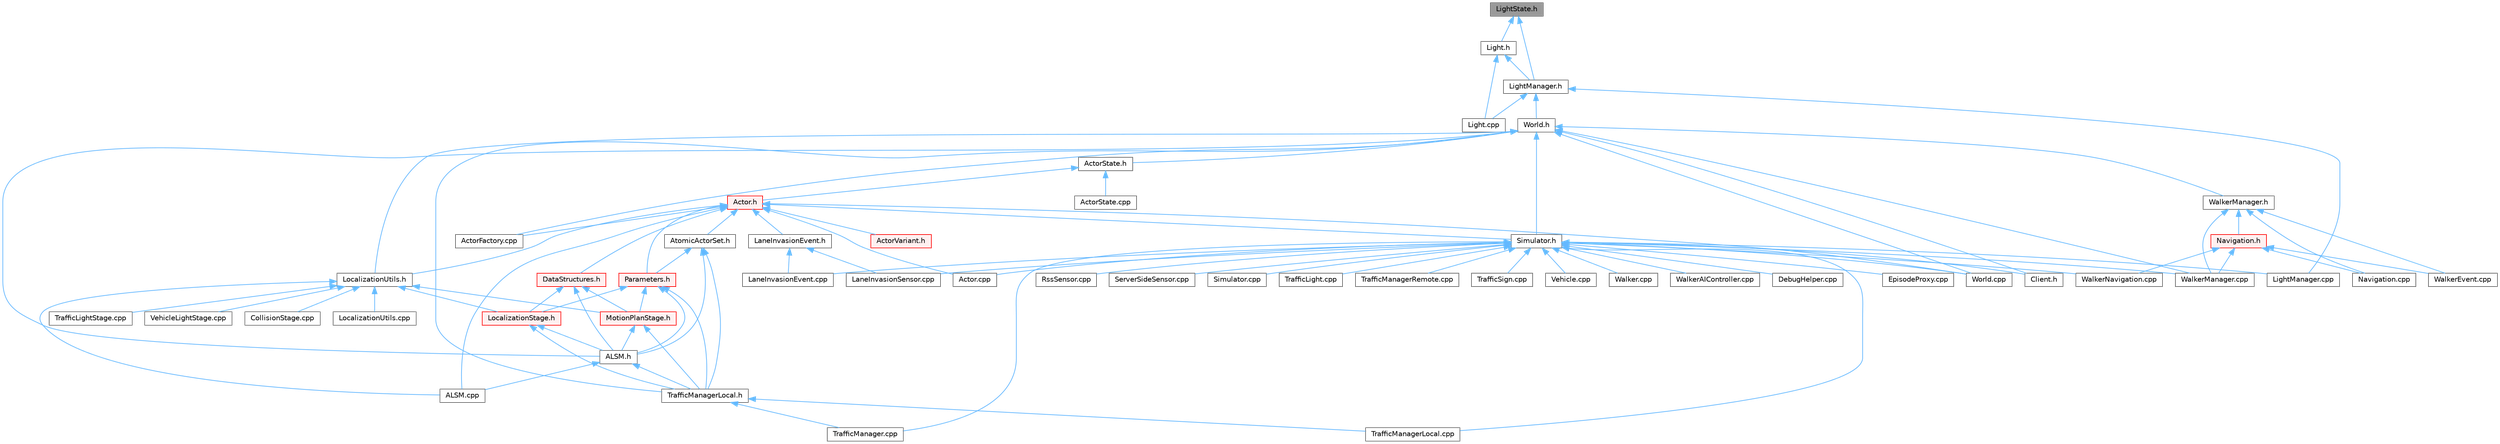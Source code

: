 digraph "LightState.h"
{
 // INTERACTIVE_SVG=YES
 // LATEX_PDF_SIZE
  bgcolor="transparent";
  edge [fontname=Helvetica,fontsize=10,labelfontname=Helvetica,labelfontsize=10];
  node [fontname=Helvetica,fontsize=10,shape=box,height=0.2,width=0.4];
  Node1 [id="Node000001",label="LightState.h",height=0.2,width=0.4,color="gray40", fillcolor="grey60", style="filled", fontcolor="black",tooltip=" "];
  Node1 -> Node2 [id="edge1_Node000001_Node000002",dir="back",color="steelblue1",style="solid",tooltip=" "];
  Node2 [id="Node000002",label="Light.h",height=0.2,width=0.4,color="grey40", fillcolor="white", style="filled",URL="$d4/d73/Light_8h.html",tooltip=" "];
  Node2 -> Node3 [id="edge2_Node000002_Node000003",dir="back",color="steelblue1",style="solid",tooltip=" "];
  Node3 [id="Node000003",label="Light.cpp",height=0.2,width=0.4,color="grey40", fillcolor="white", style="filled",URL="$d2/d41/Light_8cpp.html",tooltip=" "];
  Node2 -> Node4 [id="edge3_Node000002_Node000004",dir="back",color="steelblue1",style="solid",tooltip=" "];
  Node4 [id="Node000004",label="LightManager.h",height=0.2,width=0.4,color="grey40", fillcolor="white", style="filled",URL="$dd/d9a/LightManager_8h.html",tooltip=" "];
  Node4 -> Node3 [id="edge4_Node000004_Node000003",dir="back",color="steelblue1",style="solid",tooltip=" "];
  Node4 -> Node5 [id="edge5_Node000004_Node000005",dir="back",color="steelblue1",style="solid",tooltip=" "];
  Node5 [id="Node000005",label="LightManager.cpp",height=0.2,width=0.4,color="grey40", fillcolor="white", style="filled",URL="$d3/d1d/LightManager_8cpp.html",tooltip=" "];
  Node4 -> Node6 [id="edge6_Node000004_Node000006",dir="back",color="steelblue1",style="solid",tooltip=" "];
  Node6 [id="Node000006",label="World.h",height=0.2,width=0.4,color="grey40", fillcolor="white", style="filled",URL="$dd/d5b/World_8h.html",tooltip=" "];
  Node6 -> Node7 [id="edge7_Node000006_Node000007",dir="back",color="steelblue1",style="solid",tooltip=" "];
  Node7 [id="Node000007",label="ALSM.h",height=0.2,width=0.4,color="grey40", fillcolor="white", style="filled",URL="$dc/d2c/ALSM_8h.html",tooltip=" "];
  Node7 -> Node8 [id="edge8_Node000007_Node000008",dir="back",color="steelblue1",style="solid",tooltip=" "];
  Node8 [id="Node000008",label="ALSM.cpp",height=0.2,width=0.4,color="grey40", fillcolor="white", style="filled",URL="$d9/da8/ALSM_8cpp.html",tooltip=" "];
  Node7 -> Node9 [id="edge9_Node000007_Node000009",dir="back",color="steelblue1",style="solid",tooltip=" "];
  Node9 [id="Node000009",label="TrafficManagerLocal.h",height=0.2,width=0.4,color="grey40", fillcolor="white", style="filled",URL="$db/ddf/TrafficManagerLocal_8h.html",tooltip=" "];
  Node9 -> Node10 [id="edge10_Node000009_Node000010",dir="back",color="steelblue1",style="solid",tooltip=" "];
  Node10 [id="Node000010",label="TrafficManager.cpp",height=0.2,width=0.4,color="grey40", fillcolor="white", style="filled",URL="$db/d04/TrafficManager_8cpp.html",tooltip=" "];
  Node9 -> Node11 [id="edge11_Node000009_Node000011",dir="back",color="steelblue1",style="solid",tooltip=" "];
  Node11 [id="Node000011",label="TrafficManagerLocal.cpp",height=0.2,width=0.4,color="grey40", fillcolor="white", style="filled",URL="$da/d53/TrafficManagerLocal_8cpp.html",tooltip=" "];
  Node6 -> Node12 [id="edge12_Node000006_Node000012",dir="back",color="steelblue1",style="solid",tooltip=" "];
  Node12 [id="Node000012",label="ActorFactory.cpp",height=0.2,width=0.4,color="grey40", fillcolor="white", style="filled",URL="$df/dd6/ActorFactory_8cpp.html",tooltip=" "];
  Node6 -> Node13 [id="edge13_Node000006_Node000013",dir="back",color="steelblue1",style="solid",tooltip=" "];
  Node13 [id="Node000013",label="ActorState.h",height=0.2,width=0.4,color="grey40", fillcolor="white", style="filled",URL="$d4/d22/client_2detail_2ActorState_8h.html",tooltip=" "];
  Node13 -> Node14 [id="edge14_Node000013_Node000014",dir="back",color="steelblue1",style="solid",tooltip=" "];
  Node14 [id="Node000014",label="Actor.h",height=0.2,width=0.4,color="red", fillcolor="#FFF0F0", style="filled",URL="$da/d48/client_2Actor_8h.html",tooltip=" "];
  Node14 -> Node8 [id="edge15_Node000014_Node000008",dir="back",color="steelblue1",style="solid",tooltip=" "];
  Node14 -> Node15 [id="edge16_Node000014_Node000015",dir="back",color="steelblue1",style="solid",tooltip=" "];
  Node15 [id="Node000015",label="Actor.cpp",height=0.2,width=0.4,color="grey40", fillcolor="white", style="filled",URL="$d4/d34/Actor_8cpp.html",tooltip=" "];
  Node14 -> Node12 [id="edge17_Node000014_Node000012",dir="back",color="steelblue1",style="solid",tooltip=" "];
  Node14 -> Node16 [id="edge18_Node000014_Node000016",dir="back",color="steelblue1",style="solid",tooltip=" "];
  Node16 [id="Node000016",label="ActorVariant.h",height=0.2,width=0.4,color="red", fillcolor="#FFF0F0", style="filled",URL="$d9/d0d/ActorVariant_8h.html",tooltip=" "];
  Node14 -> Node43 [id="edge19_Node000014_Node000043",dir="back",color="steelblue1",style="solid",tooltip=" "];
  Node43 [id="Node000043",label="AtomicActorSet.h",height=0.2,width=0.4,color="grey40", fillcolor="white", style="filled",URL="$dd/dfa/AtomicActorSet_8h.html",tooltip=" "];
  Node43 -> Node7 [id="edge20_Node000043_Node000007",dir="back",color="steelblue1",style="solid",tooltip=" "];
  Node43 -> Node44 [id="edge21_Node000043_Node000044",dir="back",color="steelblue1",style="solid",tooltip=" "];
  Node44 [id="Node000044",label="Parameters.h",height=0.2,width=0.4,color="red", fillcolor="#FFF0F0", style="filled",URL="$d9/dd7/Parameters_8h.html",tooltip=" "];
  Node44 -> Node7 [id="edge22_Node000044_Node000007",dir="back",color="steelblue1",style="solid",tooltip=" "];
  Node44 -> Node22 [id="edge23_Node000044_Node000022",dir="back",color="steelblue1",style="solid",tooltip=" "];
  Node22 [id="Node000022",label="LocalizationStage.h",height=0.2,width=0.4,color="red", fillcolor="#FFF0F0", style="filled",URL="$d9/df4/LocalizationStage_8h.html",tooltip=" "];
  Node22 -> Node7 [id="edge24_Node000022_Node000007",dir="back",color="steelblue1",style="solid",tooltip=" "];
  Node22 -> Node9 [id="edge25_Node000022_Node000009",dir="back",color="steelblue1",style="solid",tooltip=" "];
  Node44 -> Node25 [id="edge26_Node000044_Node000025",dir="back",color="steelblue1",style="solid",tooltip=" "];
  Node25 [id="Node000025",label="MotionPlanStage.h",height=0.2,width=0.4,color="red", fillcolor="#FFF0F0", style="filled",URL="$d3/d00/MotionPlanStage_8h.html",tooltip=" "];
  Node25 -> Node7 [id="edge27_Node000025_Node000007",dir="back",color="steelblue1",style="solid",tooltip=" "];
  Node25 -> Node9 [id="edge28_Node000025_Node000009",dir="back",color="steelblue1",style="solid",tooltip=" "];
  Node44 -> Node9 [id="edge29_Node000044_Node000009",dir="back",color="steelblue1",style="solid",tooltip=" "];
  Node43 -> Node9 [id="edge30_Node000043_Node000009",dir="back",color="steelblue1",style="solid",tooltip=" "];
  Node14 -> Node49 [id="edge31_Node000014_Node000049",dir="back",color="steelblue1",style="solid",tooltip=" "];
  Node49 [id="Node000049",label="DataStructures.h",height=0.2,width=0.4,color="red", fillcolor="#FFF0F0", style="filled",URL="$d0/d49/DataStructures_8h.html",tooltip=" "];
  Node49 -> Node7 [id="edge32_Node000049_Node000007",dir="back",color="steelblue1",style="solid",tooltip=" "];
  Node49 -> Node22 [id="edge33_Node000049_Node000022",dir="back",color="steelblue1",style="solid",tooltip=" "];
  Node49 -> Node25 [id="edge34_Node000049_Node000025",dir="back",color="steelblue1",style="solid",tooltip=" "];
  Node14 -> Node53 [id="edge35_Node000014_Node000053",dir="back",color="steelblue1",style="solid",tooltip=" "];
  Node53 [id="Node000053",label="LaneInvasionEvent.h",height=0.2,width=0.4,color="grey40", fillcolor="white", style="filled",URL="$de/d3a/LaneInvasionEvent_8h.html",tooltip=" "];
  Node53 -> Node54 [id="edge36_Node000053_Node000054",dir="back",color="steelblue1",style="solid",tooltip=" "];
  Node54 [id="Node000054",label="LaneInvasionEvent.cpp",height=0.2,width=0.4,color="grey40", fillcolor="white", style="filled",URL="$d6/d75/LaneInvasionEvent_8cpp.html",tooltip=" "];
  Node53 -> Node55 [id="edge37_Node000053_Node000055",dir="back",color="steelblue1",style="solid",tooltip=" "];
  Node55 [id="Node000055",label="LaneInvasionSensor.cpp",height=0.2,width=0.4,color="grey40", fillcolor="white", style="filled",URL="$dd/dbc/LibCarla_2source_2carla_2client_2LaneInvasionSensor_8cpp.html",tooltip=" "];
  Node14 -> Node20 [id="edge38_Node000014_Node000020",dir="back",color="steelblue1",style="solid",tooltip=" "];
  Node20 [id="Node000020",label="LocalizationUtils.h",height=0.2,width=0.4,color="grey40", fillcolor="white", style="filled",URL="$d2/d84/LocalizationUtils_8h.html",tooltip=" "];
  Node20 -> Node8 [id="edge39_Node000020_Node000008",dir="back",color="steelblue1",style="solid",tooltip=" "];
  Node20 -> Node21 [id="edge40_Node000020_Node000021",dir="back",color="steelblue1",style="solid",tooltip=" "];
  Node21 [id="Node000021",label="CollisionStage.cpp",height=0.2,width=0.4,color="grey40", fillcolor="white", style="filled",URL="$db/da2/CollisionStage_8cpp.html",tooltip=" "];
  Node20 -> Node22 [id="edge41_Node000020_Node000022",dir="back",color="steelblue1",style="solid",tooltip=" "];
  Node20 -> Node24 [id="edge42_Node000020_Node000024",dir="back",color="steelblue1",style="solid",tooltip=" "];
  Node24 [id="Node000024",label="LocalizationUtils.cpp",height=0.2,width=0.4,color="grey40", fillcolor="white", style="filled",URL="$d1/dd6/LocalizationUtils_8cpp.html",tooltip=" "];
  Node20 -> Node25 [id="edge43_Node000020_Node000025",dir="back",color="steelblue1",style="solid",tooltip=" "];
  Node20 -> Node27 [id="edge44_Node000020_Node000027",dir="back",color="steelblue1",style="solid",tooltip=" "];
  Node27 [id="Node000027",label="TrafficLightStage.cpp",height=0.2,width=0.4,color="grey40", fillcolor="white", style="filled",URL="$dc/d13/TrafficLightStage_8cpp.html",tooltip=" "];
  Node20 -> Node28 [id="edge45_Node000020_Node000028",dir="back",color="steelblue1",style="solid",tooltip=" "];
  Node28 [id="Node000028",label="VehicleLightStage.cpp",height=0.2,width=0.4,color="grey40", fillcolor="white", style="filled",URL="$d2/d11/VehicleLightStage_8cpp.html",tooltip=" "];
  Node14 -> Node44 [id="edge46_Node000014_Node000044",dir="back",color="steelblue1",style="solid",tooltip=" "];
  Node14 -> Node63 [id="edge47_Node000014_Node000063",dir="back",color="steelblue1",style="solid",tooltip=" "];
  Node63 [id="Node000063",label="Simulator.h",height=0.2,width=0.4,color="grey40", fillcolor="white", style="filled",URL="$d6/d4a/Simulator_8h.html",tooltip=" "];
  Node63 -> Node15 [id="edge48_Node000063_Node000015",dir="back",color="steelblue1",style="solid",tooltip=" "];
  Node63 -> Node64 [id="edge49_Node000063_Node000064",dir="back",color="steelblue1",style="solid",tooltip=" "];
  Node64 [id="Node000064",label="Client.h",height=0.2,width=0.4,color="grey40", fillcolor="white", style="filled",URL="$dd/de3/client_2Client_8h.html",tooltip=" "];
  Node63 -> Node65 [id="edge50_Node000063_Node000065",dir="back",color="steelblue1",style="solid",tooltip=" "];
  Node65 [id="Node000065",label="DebugHelper.cpp",height=0.2,width=0.4,color="grey40", fillcolor="white", style="filled",URL="$d2/d01/DebugHelper_8cpp.html",tooltip=" "];
  Node63 -> Node66 [id="edge51_Node000063_Node000066",dir="back",color="steelblue1",style="solid",tooltip=" "];
  Node66 [id="Node000066",label="EpisodeProxy.cpp",height=0.2,width=0.4,color="grey40", fillcolor="white", style="filled",URL="$d2/d6b/EpisodeProxy_8cpp.html",tooltip=" "];
  Node63 -> Node54 [id="edge52_Node000063_Node000054",dir="back",color="steelblue1",style="solid",tooltip=" "];
  Node63 -> Node55 [id="edge53_Node000063_Node000055",dir="back",color="steelblue1",style="solid",tooltip=" "];
  Node63 -> Node5 [id="edge54_Node000063_Node000005",dir="back",color="steelblue1",style="solid",tooltip=" "];
  Node63 -> Node32 [id="edge55_Node000063_Node000032",dir="back",color="steelblue1",style="solid",tooltip=" "];
  Node32 [id="Node000032",label="RssSensor.cpp",height=0.2,width=0.4,color="grey40", fillcolor="white", style="filled",URL="$d8/d77/LibCarla_2source_2carla_2rss_2RssSensor_8cpp.html",tooltip=" "];
  Node63 -> Node61 [id="edge56_Node000063_Node000061",dir="back",color="steelblue1",style="solid",tooltip=" "];
  Node61 [id="Node000061",label="ServerSideSensor.cpp",height=0.2,width=0.4,color="grey40", fillcolor="white", style="filled",URL="$d1/da0/ServerSideSensor_8cpp.html",tooltip=" "];
  Node63 -> Node62 [id="edge57_Node000063_Node000062",dir="back",color="steelblue1",style="solid",tooltip=" "];
  Node62 [id="Node000062",label="Simulator.cpp",height=0.2,width=0.4,color="grey40", fillcolor="white", style="filled",URL="$d2/d0c/Simulator_8cpp.html",tooltip=" "];
  Node63 -> Node34 [id="edge58_Node000063_Node000034",dir="back",color="steelblue1",style="solid",tooltip=" "];
  Node34 [id="Node000034",label="TrafficLight.cpp",height=0.2,width=0.4,color="grey40", fillcolor="white", style="filled",URL="$dd/d90/TrafficLight_8cpp.html",tooltip=" "];
  Node63 -> Node10 [id="edge59_Node000063_Node000010",dir="back",color="steelblue1",style="solid",tooltip=" "];
  Node63 -> Node11 [id="edge60_Node000063_Node000011",dir="back",color="steelblue1",style="solid",tooltip=" "];
  Node63 -> Node67 [id="edge61_Node000063_Node000067",dir="back",color="steelblue1",style="solid",tooltip=" "];
  Node67 [id="Node000067",label="TrafficManagerRemote.cpp",height=0.2,width=0.4,color="grey40", fillcolor="white", style="filled",URL="$d6/d82/TrafficManagerRemote_8cpp.html",tooltip=" "];
  Node63 -> Node35 [id="edge62_Node000063_Node000035",dir="back",color="steelblue1",style="solid",tooltip=" "];
  Node35 [id="Node000035",label="TrafficSign.cpp",height=0.2,width=0.4,color="grey40", fillcolor="white", style="filled",URL="$d1/d40/TrafficSign_8cpp.html",tooltip=" "];
  Node63 -> Node36 [id="edge63_Node000063_Node000036",dir="back",color="steelblue1",style="solid",tooltip=" "];
  Node36 [id="Node000036",label="Vehicle.cpp",height=0.2,width=0.4,color="grey40", fillcolor="white", style="filled",URL="$d0/d27/Vehicle_8cpp.html",tooltip=" "];
  Node63 -> Node68 [id="edge64_Node000063_Node000068",dir="back",color="steelblue1",style="solid",tooltip=" "];
  Node68 [id="Node000068",label="Walker.cpp",height=0.2,width=0.4,color="grey40", fillcolor="white", style="filled",URL="$d6/db6/Walker_8cpp.html",tooltip=" "];
  Node63 -> Node69 [id="edge65_Node000063_Node000069",dir="back",color="steelblue1",style="solid",tooltip=" "];
  Node69 [id="Node000069",label="WalkerAIController.cpp",height=0.2,width=0.4,color="grey40", fillcolor="white", style="filled",URL="$de/d69/WalkerAIController_8cpp.html",tooltip=" "];
  Node63 -> Node70 [id="edge66_Node000063_Node000070",dir="back",color="steelblue1",style="solid",tooltip=" "];
  Node70 [id="Node000070",label="WalkerManager.cpp",height=0.2,width=0.4,color="grey40", fillcolor="white", style="filled",URL="$d2/dbb/WalkerManager_8cpp.html",tooltip=" "];
  Node63 -> Node71 [id="edge67_Node000063_Node000071",dir="back",color="steelblue1",style="solid",tooltip=" "];
  Node71 [id="Node000071",label="WalkerNavigation.cpp",height=0.2,width=0.4,color="grey40", fillcolor="white", style="filled",URL="$de/d84/WalkerNavigation_8cpp.html",tooltip=" "];
  Node63 -> Node37 [id="edge68_Node000063_Node000037",dir="back",color="steelblue1",style="solid",tooltip=" "];
  Node37 [id="Node000037",label="World.cpp",height=0.2,width=0.4,color="grey40", fillcolor="white", style="filled",URL="$d7/dfe/World_8cpp.html",tooltip=" "];
  Node14 -> Node37 [id="edge69_Node000014_Node000037",dir="back",color="steelblue1",style="solid",tooltip=" "];
  Node13 -> Node86 [id="edge70_Node000013_Node000086",dir="back",color="steelblue1",style="solid",tooltip=" "];
  Node86 [id="Node000086",label="ActorState.cpp",height=0.2,width=0.4,color="grey40", fillcolor="white", style="filled",URL="$d6/de7/ActorState_8cpp.html",tooltip=" "];
  Node6 -> Node64 [id="edge71_Node000006_Node000064",dir="back",color="steelblue1",style="solid",tooltip=" "];
  Node6 -> Node20 [id="edge72_Node000006_Node000020",dir="back",color="steelblue1",style="solid",tooltip=" "];
  Node6 -> Node63 [id="edge73_Node000006_Node000063",dir="back",color="steelblue1",style="solid",tooltip=" "];
  Node6 -> Node9 [id="edge74_Node000006_Node000009",dir="back",color="steelblue1",style="solid",tooltip=" "];
  Node6 -> Node70 [id="edge75_Node000006_Node000070",dir="back",color="steelblue1",style="solid",tooltip=" "];
  Node6 -> Node79 [id="edge76_Node000006_Node000079",dir="back",color="steelblue1",style="solid",tooltip=" "];
  Node79 [id="Node000079",label="WalkerManager.h",height=0.2,width=0.4,color="grey40", fillcolor="white", style="filled",URL="$df/d64/WalkerManager_8h.html",tooltip=" "];
  Node79 -> Node80 [id="edge77_Node000079_Node000080",dir="back",color="steelblue1",style="solid",tooltip=" "];
  Node80 [id="Node000080",label="Navigation.cpp",height=0.2,width=0.4,color="grey40", fillcolor="white", style="filled",URL="$d5/d9c/Navigation_8cpp.html",tooltip=" "];
  Node79 -> Node81 [id="edge78_Node000079_Node000081",dir="back",color="steelblue1",style="solid",tooltip=" "];
  Node81 [id="Node000081",label="Navigation.h",height=0.2,width=0.4,color="red", fillcolor="#FFF0F0", style="filled",URL="$d0/d36/Navigation_8h.html",tooltip=" "];
  Node81 -> Node80 [id="edge79_Node000081_Node000080",dir="back",color="steelblue1",style="solid",tooltip=" "];
  Node81 -> Node82 [id="edge80_Node000081_Node000082",dir="back",color="steelblue1",style="solid",tooltip=" "];
  Node82 [id="Node000082",label="WalkerEvent.cpp",height=0.2,width=0.4,color="grey40", fillcolor="white", style="filled",URL="$de/db9/WalkerEvent_8cpp.html",tooltip=" "];
  Node81 -> Node70 [id="edge81_Node000081_Node000070",dir="back",color="steelblue1",style="solid",tooltip=" "];
  Node81 -> Node71 [id="edge82_Node000081_Node000071",dir="back",color="steelblue1",style="solid",tooltip=" "];
  Node79 -> Node82 [id="edge83_Node000079_Node000082",dir="back",color="steelblue1",style="solid",tooltip=" "];
  Node79 -> Node70 [id="edge84_Node000079_Node000070",dir="back",color="steelblue1",style="solid",tooltip=" "];
  Node6 -> Node37 [id="edge85_Node000006_Node000037",dir="back",color="steelblue1",style="solid",tooltip=" "];
  Node1 -> Node4 [id="edge86_Node000001_Node000004",dir="back",color="steelblue1",style="solid",tooltip=" "];
}

